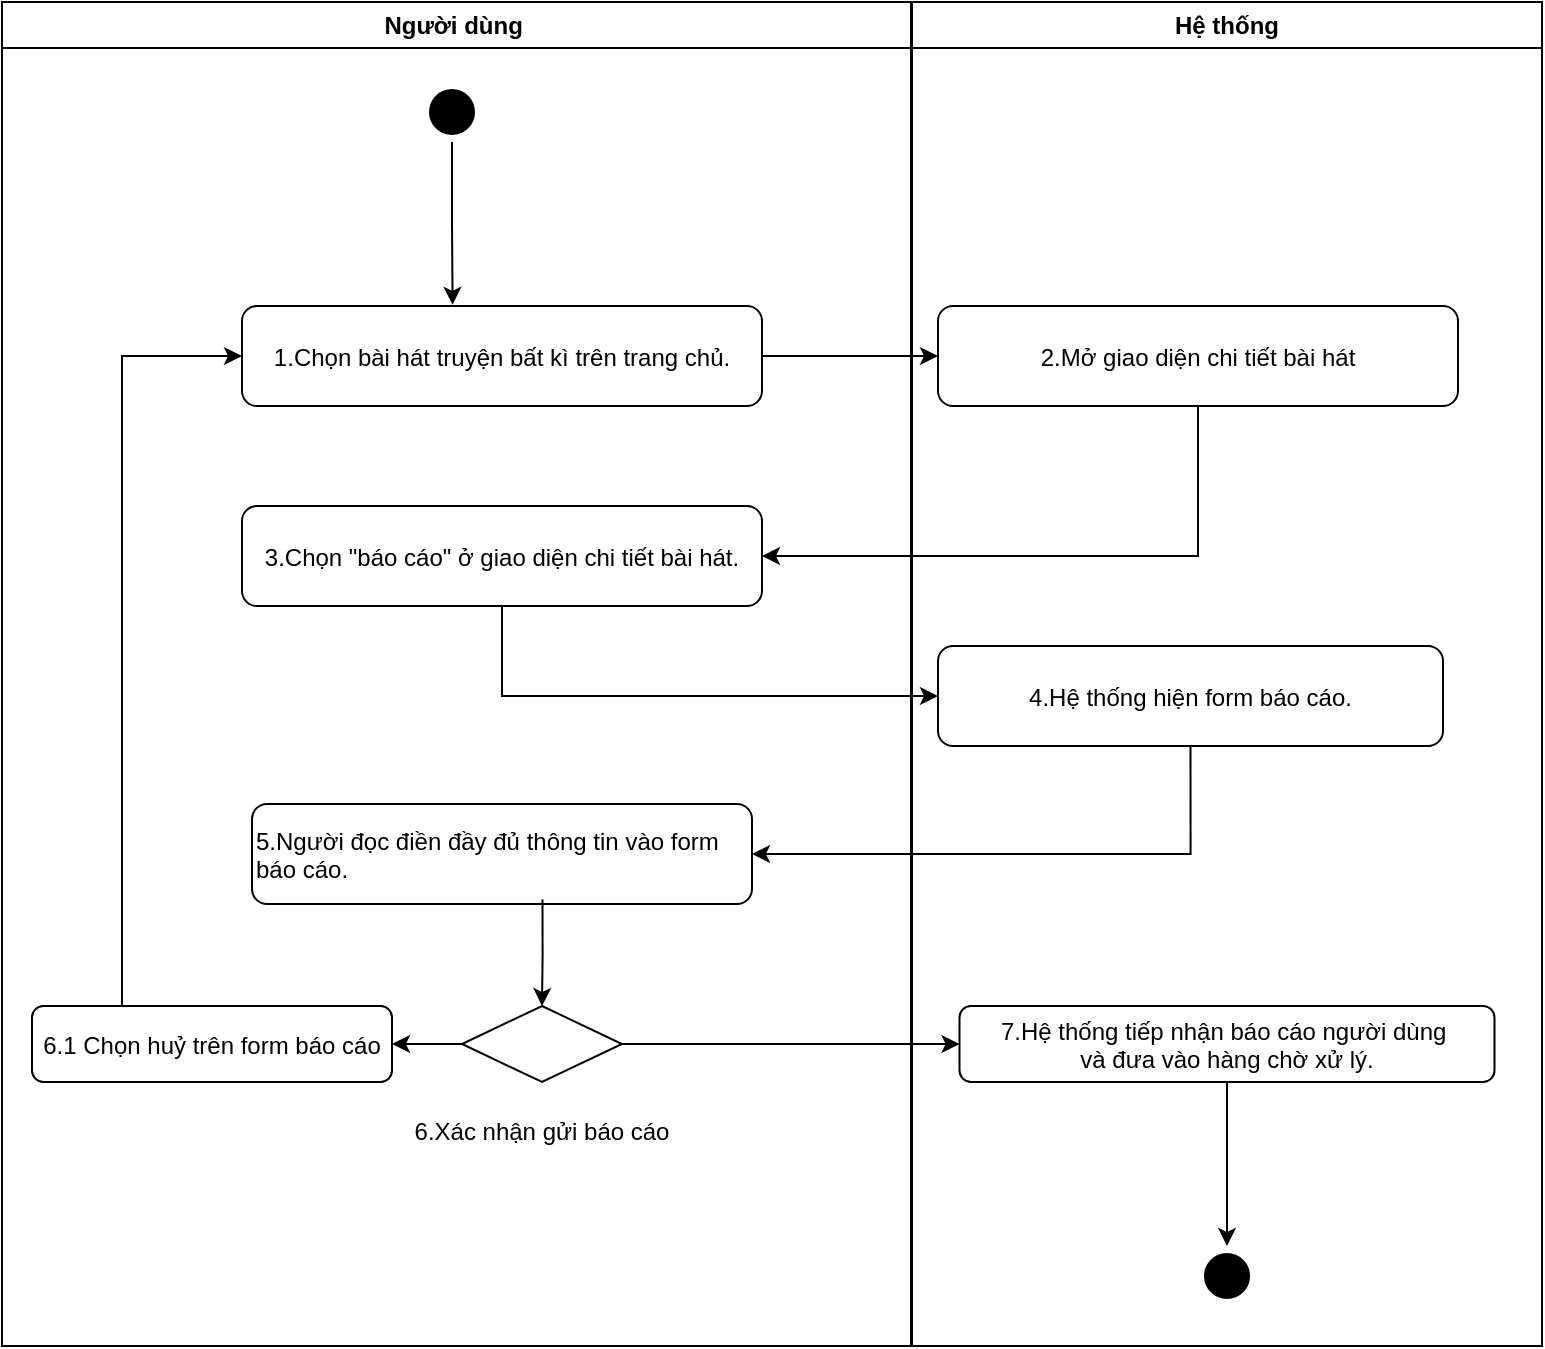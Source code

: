 <mxfile version="28.1.2">
  <diagram name="Page-1" id="e7e014a7-5840-1c2e-5031-d8a46d1fe8dd">
    <mxGraphModel dx="2395" dy="736" grid="1" gridSize="10" guides="1" tooltips="1" connect="1" arrows="1" fold="1" page="1" pageScale="1" pageWidth="1169" pageHeight="826" background="none" math="0" shadow="0">
      <root>
        <mxCell id="0" />
        <mxCell id="1" parent="0" />
        <mxCell id="2" value="Người dùng " style="swimlane;whiteSpace=wrap" parent="1" vertex="1">
          <mxGeometry x="-10" y="128" width="454.5" height="672" as="geometry" />
        </mxCell>
        <mxCell id="5" value="" style="ellipse;shape=startState;fillColor=#000000;strokeColor=#000000;" parent="2" vertex="1">
          <mxGeometry x="210" y="40" width="30" height="30" as="geometry" />
        </mxCell>
        <mxCell id="7" value="3.Chọn &quot;báo cáo&quot; ở giao diện chi tiết bài hát." style="rounded=1;" parent="2" vertex="1">
          <mxGeometry x="120" y="252" width="260" height="50" as="geometry" />
        </mxCell>
        <mxCell id="8" value="5.Người đọc điền đầy đủ thông tin vào form &#xa;báo cáo." style="rounded=1;align=left;" parent="2" vertex="1">
          <mxGeometry x="125" y="401" width="250" height="50" as="geometry" />
        </mxCell>
        <mxCell id="uvt4-mb7bjSLwskbyc6D-63" style="edgeStyle=orthogonalEdgeStyle;rounded=0;orthogonalLoop=1;jettySize=auto;html=1;exitX=0;exitY=0.5;exitDx=0;exitDy=0;entryX=1;entryY=0.5;entryDx=0;entryDy=0;" parent="2" source="uvt4-mb7bjSLwskbyc6D-57" target="uvt4-mb7bjSLwskbyc6D-64" edge="1">
          <mxGeometry relative="1" as="geometry">
            <mxPoint x="170" y="521" as="targetPoint" />
          </mxGeometry>
        </mxCell>
        <mxCell id="uvt4-mb7bjSLwskbyc6D-57" value="" style="rhombus;whiteSpace=wrap;html=1;" parent="2" vertex="1">
          <mxGeometry x="230" y="502" width="80" height="38" as="geometry" />
        </mxCell>
        <mxCell id="ofE1IKZhP1BckV__TYuj-36" style="edgeStyle=orthogonalEdgeStyle;rounded=0;orthogonalLoop=1;jettySize=auto;html=1;exitX=0.25;exitY=0;exitDx=0;exitDy=0;entryX=0;entryY=0.5;entryDx=0;entryDy=0;" parent="2" source="uvt4-mb7bjSLwskbyc6D-64" target="ofE1IKZhP1BckV__TYuj-32" edge="1">
          <mxGeometry relative="1" as="geometry">
            <mxPoint x="60" y="312" as="targetPoint" />
          </mxGeometry>
        </mxCell>
        <mxCell id="uvt4-mb7bjSLwskbyc6D-64" value="6.1 Chọn huỷ trên form báo cáo" style="rounded=1;" parent="2" vertex="1">
          <mxGeometry x="15" y="502" width="180" height="38" as="geometry" />
        </mxCell>
        <mxCell id="ofE1IKZhP1BckV__TYuj-29" value="" style="edgeStyle=orthogonalEdgeStyle;rounded=0;orthogonalLoop=1;jettySize=auto;html=1;entryX=0.5;entryY=0;entryDx=0;entryDy=0;exitX=0.581;exitY=0.956;exitDx=0;exitDy=0;exitPerimeter=0;" parent="2" source="8" target="uvt4-mb7bjSLwskbyc6D-57" edge="1">
          <mxGeometry relative="1" as="geometry">
            <mxPoint x="270" y="402" as="sourcePoint" />
            <mxPoint x="260" y="510" as="targetPoint" />
          </mxGeometry>
        </mxCell>
        <mxCell id="ofE1IKZhP1BckV__TYuj-26" value="6.Xác nhận gửi báo cáo" style="text;html=1;align=center;verticalAlign=middle;whiteSpace=wrap;rounded=0;" parent="2" vertex="1">
          <mxGeometry x="195" y="550" width="150" height="30" as="geometry" />
        </mxCell>
        <mxCell id="ofE1IKZhP1BckV__TYuj-32" value="1.Chọn bài hát truyện bất kì trên trang chủ." style="rounded=1;" parent="2" vertex="1">
          <mxGeometry x="120" y="152" width="260" height="50" as="geometry" />
        </mxCell>
        <mxCell id="ofE1IKZhP1BckV__TYuj-33" style="edgeStyle=orthogonalEdgeStyle;rounded=0;orthogonalLoop=1;jettySize=auto;html=1;exitX=0.5;exitY=1;exitDx=0;exitDy=0;entryX=0.405;entryY=-0.012;entryDx=0;entryDy=0;entryPerimeter=0;" parent="2" source="5" target="ofE1IKZhP1BckV__TYuj-32" edge="1">
          <mxGeometry relative="1" as="geometry" />
        </mxCell>
        <mxCell id="3" value="Hệ thống" style="swimlane;whiteSpace=wrap" parent="1" vertex="1">
          <mxGeometry x="445" y="128" width="315" height="672" as="geometry" />
        </mxCell>
        <mxCell id="15" value="4.Hệ thống hiện form báo cáo." style="rounded=1;align=center;" parent="3" vertex="1">
          <mxGeometry x="13" y="322" width="252.5" height="50" as="geometry" />
        </mxCell>
        <mxCell id="uvt4-mb7bjSLwskbyc6D-67" style="edgeStyle=orthogonalEdgeStyle;rounded=0;orthogonalLoop=1;jettySize=auto;html=1;exitX=0.5;exitY=1;exitDx=0;exitDy=0;entryX=0.5;entryY=0;entryDx=0;entryDy=0;" parent="3" source="uvt4-mb7bjSLwskbyc6D-61" target="uvt4-mb7bjSLwskbyc6D-66" edge="1">
          <mxGeometry relative="1" as="geometry" />
        </mxCell>
        <mxCell id="uvt4-mb7bjSLwskbyc6D-61" value="7.Hệ thống tiếp nhận báo cáo người dùng &#xa;và đưa vào hàng chờ xử lý." style="rounded=1;" parent="3" vertex="1">
          <mxGeometry x="23.75" y="502" width="267.5" height="38" as="geometry" />
        </mxCell>
        <mxCell id="uvt4-mb7bjSLwskbyc6D-66" value="" style="ellipse;shape=startState;fillColor=#000000;strokeColor=#000000;" parent="3" vertex="1">
          <mxGeometry x="142.5" y="622" width="30" height="30" as="geometry" />
        </mxCell>
        <mxCell id="ofE1IKZhP1BckV__TYuj-31" value="2.Mở giao diện chi tiết bài hát" style="rounded=1;" parent="3" vertex="1">
          <mxGeometry x="13" y="152" width="260" height="50" as="geometry" />
        </mxCell>
        <mxCell id="ofE1IKZhP1BckV__TYuj-34" style="edgeStyle=orthogonalEdgeStyle;rounded=0;orthogonalLoop=1;jettySize=auto;html=1;exitX=1;exitY=0.5;exitDx=0;exitDy=0;entryX=0;entryY=0.5;entryDx=0;entryDy=0;" parent="1" source="ofE1IKZhP1BckV__TYuj-32" target="ofE1IKZhP1BckV__TYuj-31" edge="1">
          <mxGeometry relative="1" as="geometry" />
        </mxCell>
        <mxCell id="ofE1IKZhP1BckV__TYuj-35" style="edgeStyle=orthogonalEdgeStyle;rounded=0;orthogonalLoop=1;jettySize=auto;html=1;exitX=0.5;exitY=1;exitDx=0;exitDy=0;entryX=1;entryY=0.5;entryDx=0;entryDy=0;" parent="1" source="ofE1IKZhP1BckV__TYuj-31" target="7" edge="1">
          <mxGeometry relative="1" as="geometry" />
        </mxCell>
        <mxCell id="ofE1IKZhP1BckV__TYuj-37" style="edgeStyle=orthogonalEdgeStyle;rounded=0;orthogonalLoop=1;jettySize=auto;html=1;exitX=0.5;exitY=1;exitDx=0;exitDy=0;entryX=0;entryY=0.5;entryDx=0;entryDy=0;" parent="1" source="7" target="15" edge="1">
          <mxGeometry relative="1" as="geometry" />
        </mxCell>
        <mxCell id="ofE1IKZhP1BckV__TYuj-38" style="edgeStyle=orthogonalEdgeStyle;rounded=0;orthogonalLoop=1;jettySize=auto;html=1;exitX=0.5;exitY=1;exitDx=0;exitDy=0;entryX=1;entryY=0.5;entryDx=0;entryDy=0;" parent="1" source="15" target="8" edge="1">
          <mxGeometry relative="1" as="geometry" />
        </mxCell>
        <mxCell id="ofE1IKZhP1BckV__TYuj-39" style="edgeStyle=orthogonalEdgeStyle;rounded=0;orthogonalLoop=1;jettySize=auto;html=1;exitX=1;exitY=0.5;exitDx=0;exitDy=0;entryX=0;entryY=0.5;entryDx=0;entryDy=0;" parent="1" source="uvt4-mb7bjSLwskbyc6D-57" target="uvt4-mb7bjSLwskbyc6D-61" edge="1">
          <mxGeometry relative="1" as="geometry" />
        </mxCell>
      </root>
    </mxGraphModel>
  </diagram>
</mxfile>
